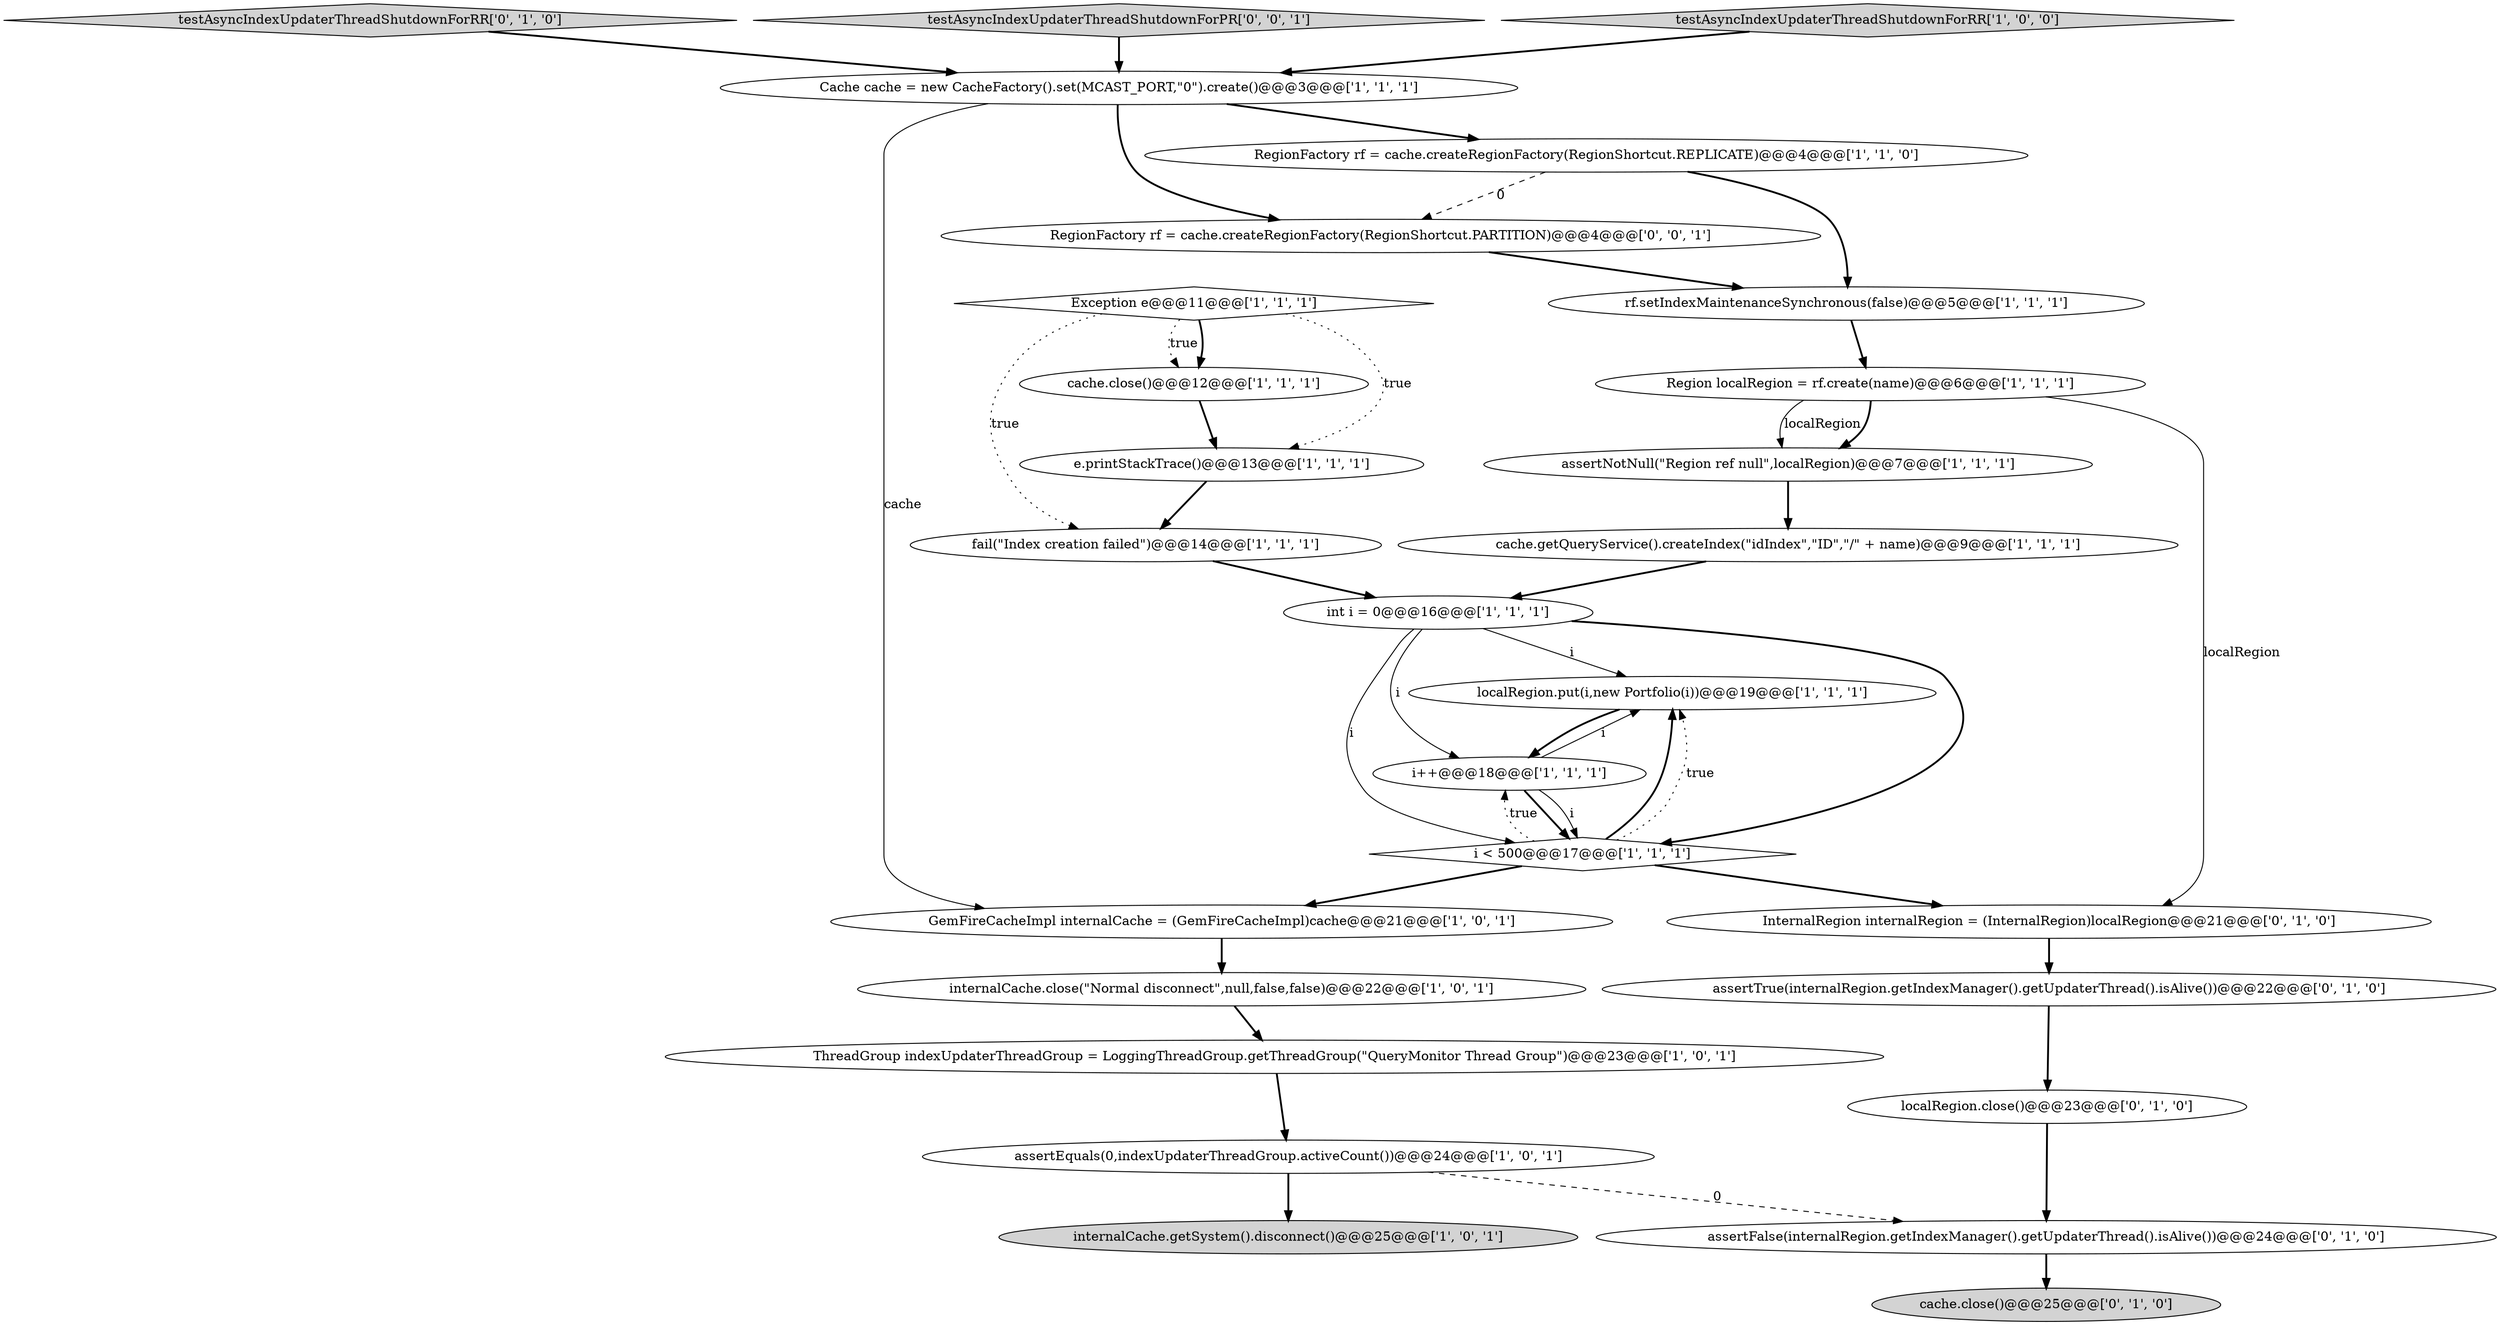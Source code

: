 digraph {
2 [style = filled, label = "RegionFactory rf = cache.createRegionFactory(RegionShortcut.REPLICATE)@@@4@@@['1', '1', '0']", fillcolor = white, shape = ellipse image = "AAA0AAABBB1BBB"];
25 [style = filled, label = "testAsyncIndexUpdaterThreadShutdownForRR['0', '1', '0']", fillcolor = lightgray, shape = diamond image = "AAA0AAABBB2BBB"];
4 [style = filled, label = "assertEquals(0,indexUpdaterThreadGroup.activeCount())@@@24@@@['1', '0', '1']", fillcolor = white, shape = ellipse image = "AAA0AAABBB1BBB"];
26 [style = filled, label = "RegionFactory rf = cache.createRegionFactory(RegionShortcut.PARTITION)@@@4@@@['0', '0', '1']", fillcolor = white, shape = ellipse image = "AAA0AAABBB3BBB"];
7 [style = filled, label = "localRegion.put(i,new Portfolio(i))@@@19@@@['1', '1', '1']", fillcolor = white, shape = ellipse image = "AAA0AAABBB1BBB"];
1 [style = filled, label = "cache.getQueryService().createIndex(\"idIndex\",\"ID\",\"/\" + name)@@@9@@@['1', '1', '1']", fillcolor = white, shape = ellipse image = "AAA0AAABBB1BBB"];
27 [style = filled, label = "testAsyncIndexUpdaterThreadShutdownForPR['0', '0', '1']", fillcolor = lightgray, shape = diamond image = "AAA0AAABBB3BBB"];
19 [style = filled, label = "ThreadGroup indexUpdaterThreadGroup = LoggingThreadGroup.getThreadGroup(\"QueryMonitor Thread Group\")@@@23@@@['1', '0', '1']", fillcolor = white, shape = ellipse image = "AAA0AAABBB1BBB"];
16 [style = filled, label = "assertNotNull(\"Region ref null\",localRegion)@@@7@@@['1', '1', '1']", fillcolor = white, shape = ellipse image = "AAA0AAABBB1BBB"];
18 [style = filled, label = "internalCache.close(\"Normal disconnect\",null,false,false)@@@22@@@['1', '0', '1']", fillcolor = white, shape = ellipse image = "AAA0AAABBB1BBB"];
21 [style = filled, label = "assertFalse(internalRegion.getIndexManager().getUpdaterThread().isAlive())@@@24@@@['0', '1', '0']", fillcolor = white, shape = ellipse image = "AAA1AAABBB2BBB"];
13 [style = filled, label = "cache.close()@@@12@@@['1', '1', '1']", fillcolor = white, shape = ellipse image = "AAA0AAABBB1BBB"];
23 [style = filled, label = "InternalRegion internalRegion = (InternalRegion)localRegion@@@21@@@['0', '1', '0']", fillcolor = white, shape = ellipse image = "AAA0AAABBB2BBB"];
17 [style = filled, label = "GemFireCacheImpl internalCache = (GemFireCacheImpl)cache@@@21@@@['1', '0', '1']", fillcolor = white, shape = ellipse image = "AAA0AAABBB1BBB"];
0 [style = filled, label = "Cache cache = new CacheFactory().set(MCAST_PORT,\"0\").create()@@@3@@@['1', '1', '1']", fillcolor = white, shape = ellipse image = "AAA0AAABBB1BBB"];
10 [style = filled, label = "fail(\"Index creation failed\")@@@14@@@['1', '1', '1']", fillcolor = white, shape = ellipse image = "AAA0AAABBB1BBB"];
5 [style = filled, label = "i++@@@18@@@['1', '1', '1']", fillcolor = white, shape = ellipse image = "AAA0AAABBB1BBB"];
12 [style = filled, label = "rf.setIndexMaintenanceSynchronous(false)@@@5@@@['1', '1', '1']", fillcolor = white, shape = ellipse image = "AAA0AAABBB1BBB"];
22 [style = filled, label = "cache.close()@@@25@@@['0', '1', '0']", fillcolor = lightgray, shape = ellipse image = "AAA0AAABBB2BBB"];
6 [style = filled, label = "Exception e@@@11@@@['1', '1', '1']", fillcolor = white, shape = diamond image = "AAA0AAABBB1BBB"];
9 [style = filled, label = "testAsyncIndexUpdaterThreadShutdownForRR['1', '0', '0']", fillcolor = lightgray, shape = diamond image = "AAA0AAABBB1BBB"];
14 [style = filled, label = "i < 500@@@17@@@['1', '1', '1']", fillcolor = white, shape = diamond image = "AAA0AAABBB1BBB"];
8 [style = filled, label = "internalCache.getSystem().disconnect()@@@25@@@['1', '0', '1']", fillcolor = lightgray, shape = ellipse image = "AAA0AAABBB1BBB"];
3 [style = filled, label = "e.printStackTrace()@@@13@@@['1', '1', '1']", fillcolor = white, shape = ellipse image = "AAA0AAABBB1BBB"];
20 [style = filled, label = "localRegion.close()@@@23@@@['0', '1', '0']", fillcolor = white, shape = ellipse image = "AAA0AAABBB2BBB"];
15 [style = filled, label = "Region localRegion = rf.create(name)@@@6@@@['1', '1', '1']", fillcolor = white, shape = ellipse image = "AAA0AAABBB1BBB"];
24 [style = filled, label = "assertTrue(internalRegion.getIndexManager().getUpdaterThread().isAlive())@@@22@@@['0', '1', '0']", fillcolor = white, shape = ellipse image = "AAA0AAABBB2BBB"];
11 [style = filled, label = "int i = 0@@@16@@@['1', '1', '1']", fillcolor = white, shape = ellipse image = "AAA0AAABBB1BBB"];
5->14 [style = bold, label=""];
3->10 [style = bold, label=""];
14->17 [style = bold, label=""];
14->7 [style = bold, label=""];
5->7 [style = solid, label="i"];
21->22 [style = bold, label=""];
14->5 [style = dotted, label="true"];
4->21 [style = dashed, label="0"];
23->24 [style = bold, label=""];
2->26 [style = dashed, label="0"];
24->20 [style = bold, label=""];
12->15 [style = bold, label=""];
27->0 [style = bold, label=""];
6->13 [style = bold, label=""];
10->11 [style = bold, label=""];
4->8 [style = bold, label=""];
9->0 [style = bold, label=""];
14->7 [style = dotted, label="true"];
15->23 [style = solid, label="localRegion"];
11->14 [style = bold, label=""];
0->17 [style = solid, label="cache"];
15->16 [style = solid, label="localRegion"];
1->11 [style = bold, label=""];
6->13 [style = dotted, label="true"];
20->21 [style = bold, label=""];
11->7 [style = solid, label="i"];
16->1 [style = bold, label=""];
6->10 [style = dotted, label="true"];
18->19 [style = bold, label=""];
11->5 [style = solid, label="i"];
0->26 [style = bold, label=""];
15->16 [style = bold, label=""];
6->3 [style = dotted, label="true"];
19->4 [style = bold, label=""];
13->3 [style = bold, label=""];
7->5 [style = bold, label=""];
14->23 [style = bold, label=""];
25->0 [style = bold, label=""];
26->12 [style = bold, label=""];
0->2 [style = bold, label=""];
11->14 [style = solid, label="i"];
2->12 [style = bold, label=""];
5->14 [style = solid, label="i"];
17->18 [style = bold, label=""];
}
